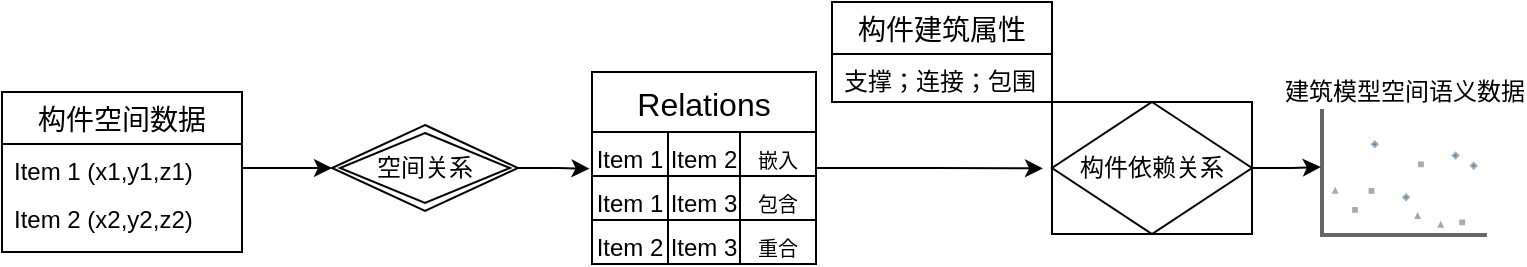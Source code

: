 <mxfile version="25.0.3">
  <diagram name="第 1 页" id="rByTzPlBorrgYqkXI4nm">
    <mxGraphModel dx="704" dy="424" grid="1" gridSize="10" guides="1" tooltips="1" connect="1" arrows="1" fold="1" page="1" pageScale="1" pageWidth="827" pageHeight="1169" math="0" shadow="0">
      <root>
        <mxCell id="0" />
        <mxCell id="1" parent="0" />
        <mxCell id="5D8NLKfiRDCD_KFkIRwV-116" value="构件空间数据" style="swimlane;fontStyle=0;childLayout=stackLayout;horizontal=1;startSize=26;horizontalStack=0;resizeParent=1;resizeParentMax=0;resizeLast=0;collapsible=1;marginBottom=0;align=center;fontSize=14;" vertex="1" parent="1">
          <mxGeometry x="85" y="420" width="120" height="80" as="geometry">
            <mxRectangle x="5" y="54.5" width="60" height="30" as="alternateBounds" />
          </mxGeometry>
        </mxCell>
        <mxCell id="5D8NLKfiRDCD_KFkIRwV-117" value="Item 1 (x1,y1,z1)" style="text;strokeColor=none;fillColor=none;spacingLeft=4;spacingRight=4;overflow=hidden;rotatable=0;points=[[0,0.5],[1,0.5]];portConstraint=eastwest;fontSize=12;whiteSpace=wrap;html=1;" vertex="1" parent="5D8NLKfiRDCD_KFkIRwV-116">
          <mxGeometry y="26" width="120" height="24" as="geometry" />
        </mxCell>
        <mxCell id="5D8NLKfiRDCD_KFkIRwV-118" value="Item 2 (x2,y2,z2)" style="text;strokeColor=none;fillColor=none;spacingLeft=4;spacingRight=4;overflow=hidden;rotatable=0;points=[[0,0.5],[1,0.5]];portConstraint=eastwest;fontSize=12;whiteSpace=wrap;html=1;" vertex="1" parent="5D8NLKfiRDCD_KFkIRwV-116">
          <mxGeometry y="50" width="120" height="30" as="geometry" />
        </mxCell>
        <mxCell id="5D8NLKfiRDCD_KFkIRwV-120" value="空间关系" style="shape=rhombus;double=1;perimeter=rhombusPerimeter;whiteSpace=wrap;html=1;align=center;" vertex="1" parent="1">
          <mxGeometry x="250" y="436.5" width="93" height="43" as="geometry" />
        </mxCell>
        <mxCell id="5D8NLKfiRDCD_KFkIRwV-122" value="Relations" style="shape=table;startSize=30;container=1;collapsible=0;childLayout=tableLayout;strokeColor=default;fontSize=16;" vertex="1" parent="1">
          <mxGeometry x="380" y="410" width="112" height="96" as="geometry" />
        </mxCell>
        <mxCell id="5D8NLKfiRDCD_KFkIRwV-123" value="" style="shape=tableRow;horizontal=0;startSize=0;swimlaneHead=0;swimlaneBody=0;strokeColor=inherit;top=0;left=0;bottom=0;right=0;collapsible=0;dropTarget=0;fillColor=none;points=[[0,0.5],[1,0.5]];portConstraint=eastwest;fontSize=16;" vertex="1" parent="5D8NLKfiRDCD_KFkIRwV-122">
          <mxGeometry y="30" width="112" height="22" as="geometry" />
        </mxCell>
        <mxCell id="5D8NLKfiRDCD_KFkIRwV-124" value="&lt;span style=&quot;font-size: 12px; text-align: left;&quot;&gt;Item 1&lt;/span&gt;" style="shape=partialRectangle;html=1;whiteSpace=wrap;connectable=0;strokeColor=inherit;overflow=hidden;fillColor=none;top=0;left=0;bottom=0;right=0;pointerEvents=1;fontSize=16;" vertex="1" parent="5D8NLKfiRDCD_KFkIRwV-123">
          <mxGeometry width="38" height="22" as="geometry">
            <mxRectangle width="38" height="22" as="alternateBounds" />
          </mxGeometry>
        </mxCell>
        <mxCell id="5D8NLKfiRDCD_KFkIRwV-125" value="&lt;span style=&quot;font-size: 12px; text-align: left;&quot;&gt;Item 2&lt;/span&gt;" style="shape=partialRectangle;html=1;whiteSpace=wrap;connectable=0;strokeColor=inherit;overflow=hidden;fillColor=none;top=0;left=0;bottom=0;right=0;pointerEvents=1;fontSize=16;" vertex="1" parent="5D8NLKfiRDCD_KFkIRwV-123">
          <mxGeometry x="38" width="36" height="22" as="geometry">
            <mxRectangle width="36" height="22" as="alternateBounds" />
          </mxGeometry>
        </mxCell>
        <mxCell id="5D8NLKfiRDCD_KFkIRwV-126" value="&lt;font style=&quot;font-size: 10px;&quot;&gt;嵌入&lt;/font&gt;" style="shape=partialRectangle;html=1;whiteSpace=wrap;connectable=0;strokeColor=inherit;overflow=hidden;fillColor=none;top=0;left=0;bottom=0;right=0;pointerEvents=1;fontSize=16;" vertex="1" parent="5D8NLKfiRDCD_KFkIRwV-123">
          <mxGeometry x="74" width="38" height="22" as="geometry">
            <mxRectangle width="38" height="22" as="alternateBounds" />
          </mxGeometry>
        </mxCell>
        <mxCell id="5D8NLKfiRDCD_KFkIRwV-127" value="" style="shape=tableRow;horizontal=0;startSize=0;swimlaneHead=0;swimlaneBody=0;strokeColor=inherit;top=0;left=0;bottom=0;right=0;collapsible=0;dropTarget=0;fillColor=none;points=[[0,0.5],[1,0.5]];portConstraint=eastwest;fontSize=16;" vertex="1" parent="5D8NLKfiRDCD_KFkIRwV-122">
          <mxGeometry y="52" width="112" height="22" as="geometry" />
        </mxCell>
        <mxCell id="5D8NLKfiRDCD_KFkIRwV-128" value="&lt;span style=&quot;font-size: 12px; text-align: left;&quot;&gt;Item 1&lt;/span&gt;" style="shape=partialRectangle;html=1;whiteSpace=wrap;connectable=0;strokeColor=inherit;overflow=hidden;fillColor=none;top=0;left=0;bottom=0;right=0;pointerEvents=1;fontSize=16;" vertex="1" parent="5D8NLKfiRDCD_KFkIRwV-127">
          <mxGeometry width="38" height="22" as="geometry">
            <mxRectangle width="38" height="22" as="alternateBounds" />
          </mxGeometry>
        </mxCell>
        <mxCell id="5D8NLKfiRDCD_KFkIRwV-129" value="&lt;span style=&quot;font-size: 12px; text-align: left;&quot;&gt;Item 3&lt;/span&gt;" style="shape=partialRectangle;html=1;whiteSpace=wrap;connectable=0;strokeColor=inherit;overflow=hidden;fillColor=none;top=0;left=0;bottom=0;right=0;pointerEvents=1;fontSize=16;" vertex="1" parent="5D8NLKfiRDCD_KFkIRwV-127">
          <mxGeometry x="38" width="36" height="22" as="geometry">
            <mxRectangle width="36" height="22" as="alternateBounds" />
          </mxGeometry>
        </mxCell>
        <mxCell id="5D8NLKfiRDCD_KFkIRwV-130" value="&lt;font style=&quot;font-size: 10px;&quot;&gt;包含&lt;/font&gt;" style="shape=partialRectangle;html=1;whiteSpace=wrap;connectable=0;strokeColor=inherit;overflow=hidden;fillColor=none;top=0;left=0;bottom=0;right=0;pointerEvents=1;fontSize=16;" vertex="1" parent="5D8NLKfiRDCD_KFkIRwV-127">
          <mxGeometry x="74" width="38" height="22" as="geometry">
            <mxRectangle width="38" height="22" as="alternateBounds" />
          </mxGeometry>
        </mxCell>
        <mxCell id="5D8NLKfiRDCD_KFkIRwV-131" value="" style="shape=tableRow;horizontal=0;startSize=0;swimlaneHead=0;swimlaneBody=0;strokeColor=inherit;top=0;left=0;bottom=0;right=0;collapsible=0;dropTarget=0;fillColor=none;points=[[0,0.5],[1,0.5]];portConstraint=eastwest;fontSize=16;" vertex="1" parent="5D8NLKfiRDCD_KFkIRwV-122">
          <mxGeometry y="74" width="112" height="22" as="geometry" />
        </mxCell>
        <mxCell id="5D8NLKfiRDCD_KFkIRwV-132" value="&lt;span style=&quot;font-size: 12px; text-align: left;&quot;&gt;Item 2&lt;/span&gt;" style="shape=partialRectangle;html=1;whiteSpace=wrap;connectable=0;strokeColor=inherit;overflow=hidden;fillColor=none;top=0;left=0;bottom=0;right=0;pointerEvents=1;fontSize=16;" vertex="1" parent="5D8NLKfiRDCD_KFkIRwV-131">
          <mxGeometry width="38" height="22" as="geometry">
            <mxRectangle width="38" height="22" as="alternateBounds" />
          </mxGeometry>
        </mxCell>
        <mxCell id="5D8NLKfiRDCD_KFkIRwV-133" value="&lt;span style=&quot;font-size: 12px; text-align: left;&quot;&gt;Item 3&lt;/span&gt;" style="shape=partialRectangle;html=1;whiteSpace=wrap;connectable=0;strokeColor=inherit;overflow=hidden;fillColor=none;top=0;left=0;bottom=0;right=0;pointerEvents=1;fontSize=16;" vertex="1" parent="5D8NLKfiRDCD_KFkIRwV-131">
          <mxGeometry x="38" width="36" height="22" as="geometry">
            <mxRectangle width="36" height="22" as="alternateBounds" />
          </mxGeometry>
        </mxCell>
        <mxCell id="5D8NLKfiRDCD_KFkIRwV-134" value="&lt;font style=&quot;font-size: 10px;&quot;&gt;重合&lt;/font&gt;" style="shape=partialRectangle;html=1;whiteSpace=wrap;connectable=0;strokeColor=inherit;overflow=hidden;fillColor=none;top=0;left=0;bottom=0;right=0;pointerEvents=1;fontSize=16;" vertex="1" parent="5D8NLKfiRDCD_KFkIRwV-131">
          <mxGeometry x="74" width="38" height="22" as="geometry">
            <mxRectangle width="38" height="22" as="alternateBounds" />
          </mxGeometry>
        </mxCell>
        <mxCell id="5D8NLKfiRDCD_KFkIRwV-135" value="构件依赖关系" style="shape=associativeEntity;whiteSpace=wrap;html=1;align=center;" vertex="1" parent="1">
          <mxGeometry x="610" y="425" width="100" height="66" as="geometry" />
        </mxCell>
        <mxCell id="5D8NLKfiRDCD_KFkIRwV-136" value="建筑模型空间语义数据" style="verticalLabelPosition=top;shadow=0;dashed=0;align=center;html=1;verticalAlign=bottom;strokeWidth=1;shape=mxgraph.mockup.graphics.plotChart;strokeColor=none;strokeColor2=#aaaaaa;strokeColor3=#666666;fillColor2=#99aaff,#0022ff,#008cff;labelPosition=center;" vertex="1" parent="1">
          <mxGeometry x="745" y="428.5" width="82.44" height="63" as="geometry" />
        </mxCell>
        <mxCell id="5D8NLKfiRDCD_KFkIRwV-140" value="构件建筑属性" style="swimlane;fontStyle=0;childLayout=stackLayout;horizontal=1;startSize=26;horizontalStack=0;resizeParent=1;resizeParentMax=0;resizeLast=0;collapsible=1;marginBottom=0;align=center;fontSize=14;" vertex="1" parent="1">
          <mxGeometry x="500" y="375" width="110" height="50" as="geometry">
            <mxRectangle x="5" y="54.5" width="60" height="30" as="alternateBounds" />
          </mxGeometry>
        </mxCell>
        <mxCell id="5D8NLKfiRDCD_KFkIRwV-141" value="支撑；连接；包围" style="text;strokeColor=none;fillColor=none;spacingLeft=4;spacingRight=4;overflow=hidden;rotatable=0;points=[[0,0.5],[1,0.5]];portConstraint=eastwest;fontSize=12;whiteSpace=wrap;html=1;" vertex="1" parent="5D8NLKfiRDCD_KFkIRwV-140">
          <mxGeometry y="26" width="110" height="24" as="geometry" />
        </mxCell>
        <mxCell id="5D8NLKfiRDCD_KFkIRwV-142" style="edgeStyle=orthogonalEdgeStyle;rounded=0;orthogonalLoop=1;jettySize=auto;html=1;entryX=0;entryY=0.5;entryDx=0;entryDy=0;" edge="1" parent="1" source="5D8NLKfiRDCD_KFkIRwV-117" target="5D8NLKfiRDCD_KFkIRwV-120">
          <mxGeometry relative="1" as="geometry" />
        </mxCell>
        <mxCell id="5D8NLKfiRDCD_KFkIRwV-144" style="edgeStyle=orthogonalEdgeStyle;rounded=0;orthogonalLoop=1;jettySize=auto;html=1;entryX=-0.011;entryY=-0.165;entryDx=0;entryDy=0;entryPerimeter=0;" edge="1" parent="1" source="5D8NLKfiRDCD_KFkIRwV-120" target="5D8NLKfiRDCD_KFkIRwV-127">
          <mxGeometry relative="1" as="geometry" />
        </mxCell>
        <mxCell id="5D8NLKfiRDCD_KFkIRwV-147" style="edgeStyle=orthogonalEdgeStyle;rounded=0;orthogonalLoop=1;jettySize=auto;html=1;entryX=-0.045;entryY=0.503;entryDx=0;entryDy=0;entryPerimeter=0;" edge="1" parent="1" source="5D8NLKfiRDCD_KFkIRwV-122" target="5D8NLKfiRDCD_KFkIRwV-135">
          <mxGeometry relative="1" as="geometry" />
        </mxCell>
        <mxCell id="5D8NLKfiRDCD_KFkIRwV-148" style="edgeStyle=orthogonalEdgeStyle;rounded=0;orthogonalLoop=1;jettySize=auto;html=1;entryX=-0.007;entryY=0.46;entryDx=0;entryDy=0;entryPerimeter=0;" edge="1" parent="1" source="5D8NLKfiRDCD_KFkIRwV-135" target="5D8NLKfiRDCD_KFkIRwV-136">
          <mxGeometry relative="1" as="geometry" />
        </mxCell>
      </root>
    </mxGraphModel>
  </diagram>
</mxfile>
